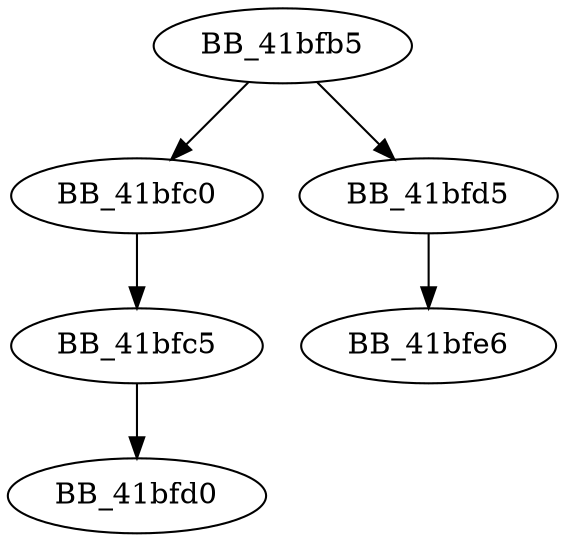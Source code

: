 DiGraph __msize{
BB_41bfb5->BB_41bfc0
BB_41bfb5->BB_41bfd5
BB_41bfc0->BB_41bfc5
BB_41bfc5->BB_41bfd0
BB_41bfd5->BB_41bfe6
}
